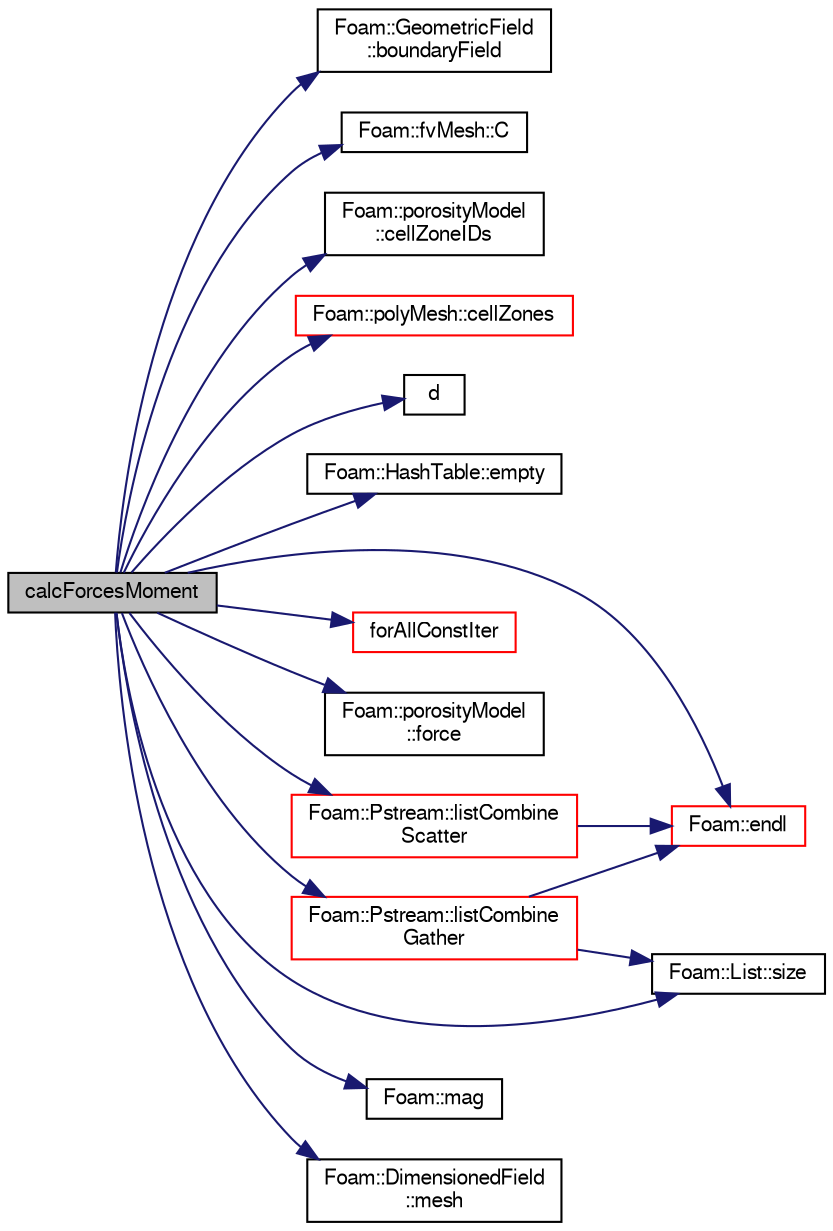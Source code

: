 digraph "calcForcesMoment"
{
  bgcolor="transparent";
  edge [fontname="FreeSans",fontsize="10",labelfontname="FreeSans",labelfontsize="10"];
  node [fontname="FreeSans",fontsize="10",shape=record];
  rankdir="LR";
  Node2139 [label="calcForcesMoment",height=0.2,width=0.4,color="black", fillcolor="grey75", style="filled", fontcolor="black"];
  Node2139 -> Node2140 [color="midnightblue",fontsize="10",style="solid",fontname="FreeSans"];
  Node2140 [label="Foam::GeometricField\l::boundaryField",height=0.2,width=0.4,color="black",URL="$a22434.html#a3c6c1a789b48ea0c5e8bff64f9c14f2d",tooltip="Return reference to GeometricBoundaryField. "];
  Node2139 -> Node2141 [color="midnightblue",fontsize="10",style="solid",fontname="FreeSans"];
  Node2141 [label="Foam::fvMesh::C",height=0.2,width=0.4,color="black",URL="$a22766.html#a724799c6e3ba1bd41ad47529f330d066",tooltip="Return cell centres as volVectorField. "];
  Node2139 -> Node2142 [color="midnightblue",fontsize="10",style="solid",fontname="FreeSans"];
  Node2142 [label="Foam::porosityModel\l::cellZoneIDs",height=0.2,width=0.4,color="black",URL="$a21918.html#a54d629afedaac742be587fbf78f4f583",tooltip="Return const access to the cell zone IDs. "];
  Node2139 -> Node2143 [color="midnightblue",fontsize="10",style="solid",fontname="FreeSans"];
  Node2143 [label="Foam::polyMesh::cellZones",height=0.2,width=0.4,color="red",URL="$a27410.html#a935f422baa4405e3bb1d9e230b08f824",tooltip="Return cell zone mesh. "];
  Node2139 -> Node2148 [color="midnightblue",fontsize="10",style="solid",fontname="FreeSans"];
  Node2148 [label="d",height=0.2,width=0.4,color="black",URL="$a38951.html#aa182a9055736468dd160f12649a01fd1"];
  Node2139 -> Node2149 [color="midnightblue",fontsize="10",style="solid",fontname="FreeSans"];
  Node2149 [label="Foam::HashTable::empty",height=0.2,width=0.4,color="black",URL="$a25702.html#a644718bb2fb240de962dc3c9a1fdf0dc",tooltip="Return true if the hash table is empty. "];
  Node2139 -> Node2145 [color="midnightblue",fontsize="10",style="solid",fontname="FreeSans"];
  Node2145 [label="Foam::endl",height=0.2,width=0.4,color="red",URL="$a21124.html#a2db8fe02a0d3909e9351bb4275b23ce4",tooltip="Add newline and flush stream. "];
  Node2139 -> Node2150 [color="midnightblue",fontsize="10",style="solid",fontname="FreeSans"];
  Node2150 [label="forAllConstIter",height=0.2,width=0.4,color="red",URL="$a38141.html#ae21e2836509b0fa7f7cedf6493b11b09"];
  Node2139 -> Node2447 [color="midnightblue",fontsize="10",style="solid",fontname="FreeSans"];
  Node2447 [label="Foam::porosityModel\l::force",height=0.2,width=0.4,color="black",URL="$a21918.html#af861626b8649e3f77afdfc16e8438a93",tooltip="Return the force over the cell zone(s) "];
  Node2139 -> Node2448 [color="midnightblue",fontsize="10",style="solid",fontname="FreeSans"];
  Node2448 [label="Foam::Pstream::listCombine\lGather",height=0.2,width=0.4,color="red",URL="$a26250.html#a8c0e5044dc4a942cf62b06797c3a743f"];
  Node2448 -> Node2237 [color="midnightblue",fontsize="10",style="solid",fontname="FreeSans"];
  Node2237 [label="Foam::List::size",height=0.2,width=0.4,color="black",URL="$a25694.html#a8a5f6fa29bd4b500caf186f60245b384",tooltip="Override size to be inconsistent with allocated storage. "];
  Node2448 -> Node2145 [color="midnightblue",fontsize="10",style="solid",fontname="FreeSans"];
  Node2139 -> Node2451 [color="midnightblue",fontsize="10",style="solid",fontname="FreeSans"];
  Node2451 [label="Foam::Pstream::listCombine\lScatter",height=0.2,width=0.4,color="red",URL="$a26250.html#adfd4915b68ab7181dccb847976286e56",tooltip="Scatter data. Reverse of combineGather. "];
  Node2451 -> Node2145 [color="midnightblue",fontsize="10",style="solid",fontname="FreeSans"];
  Node2139 -> Node2229 [color="midnightblue",fontsize="10",style="solid",fontname="FreeSans"];
  Node2229 [label="Foam::mag",height=0.2,width=0.4,color="black",URL="$a21124.html#a929da2a3fdcf3dacbbe0487d3a330dae"];
  Node2139 -> Node2214 [color="midnightblue",fontsize="10",style="solid",fontname="FreeSans"];
  Node2214 [label="Foam::DimensionedField\l::mesh",height=0.2,width=0.4,color="black",URL="$a26390.html#a8f1110830348a1448a14ab5e3cf47e3b",tooltip="Return mesh. "];
  Node2139 -> Node2237 [color="midnightblue",fontsize="10",style="solid",fontname="FreeSans"];
}

